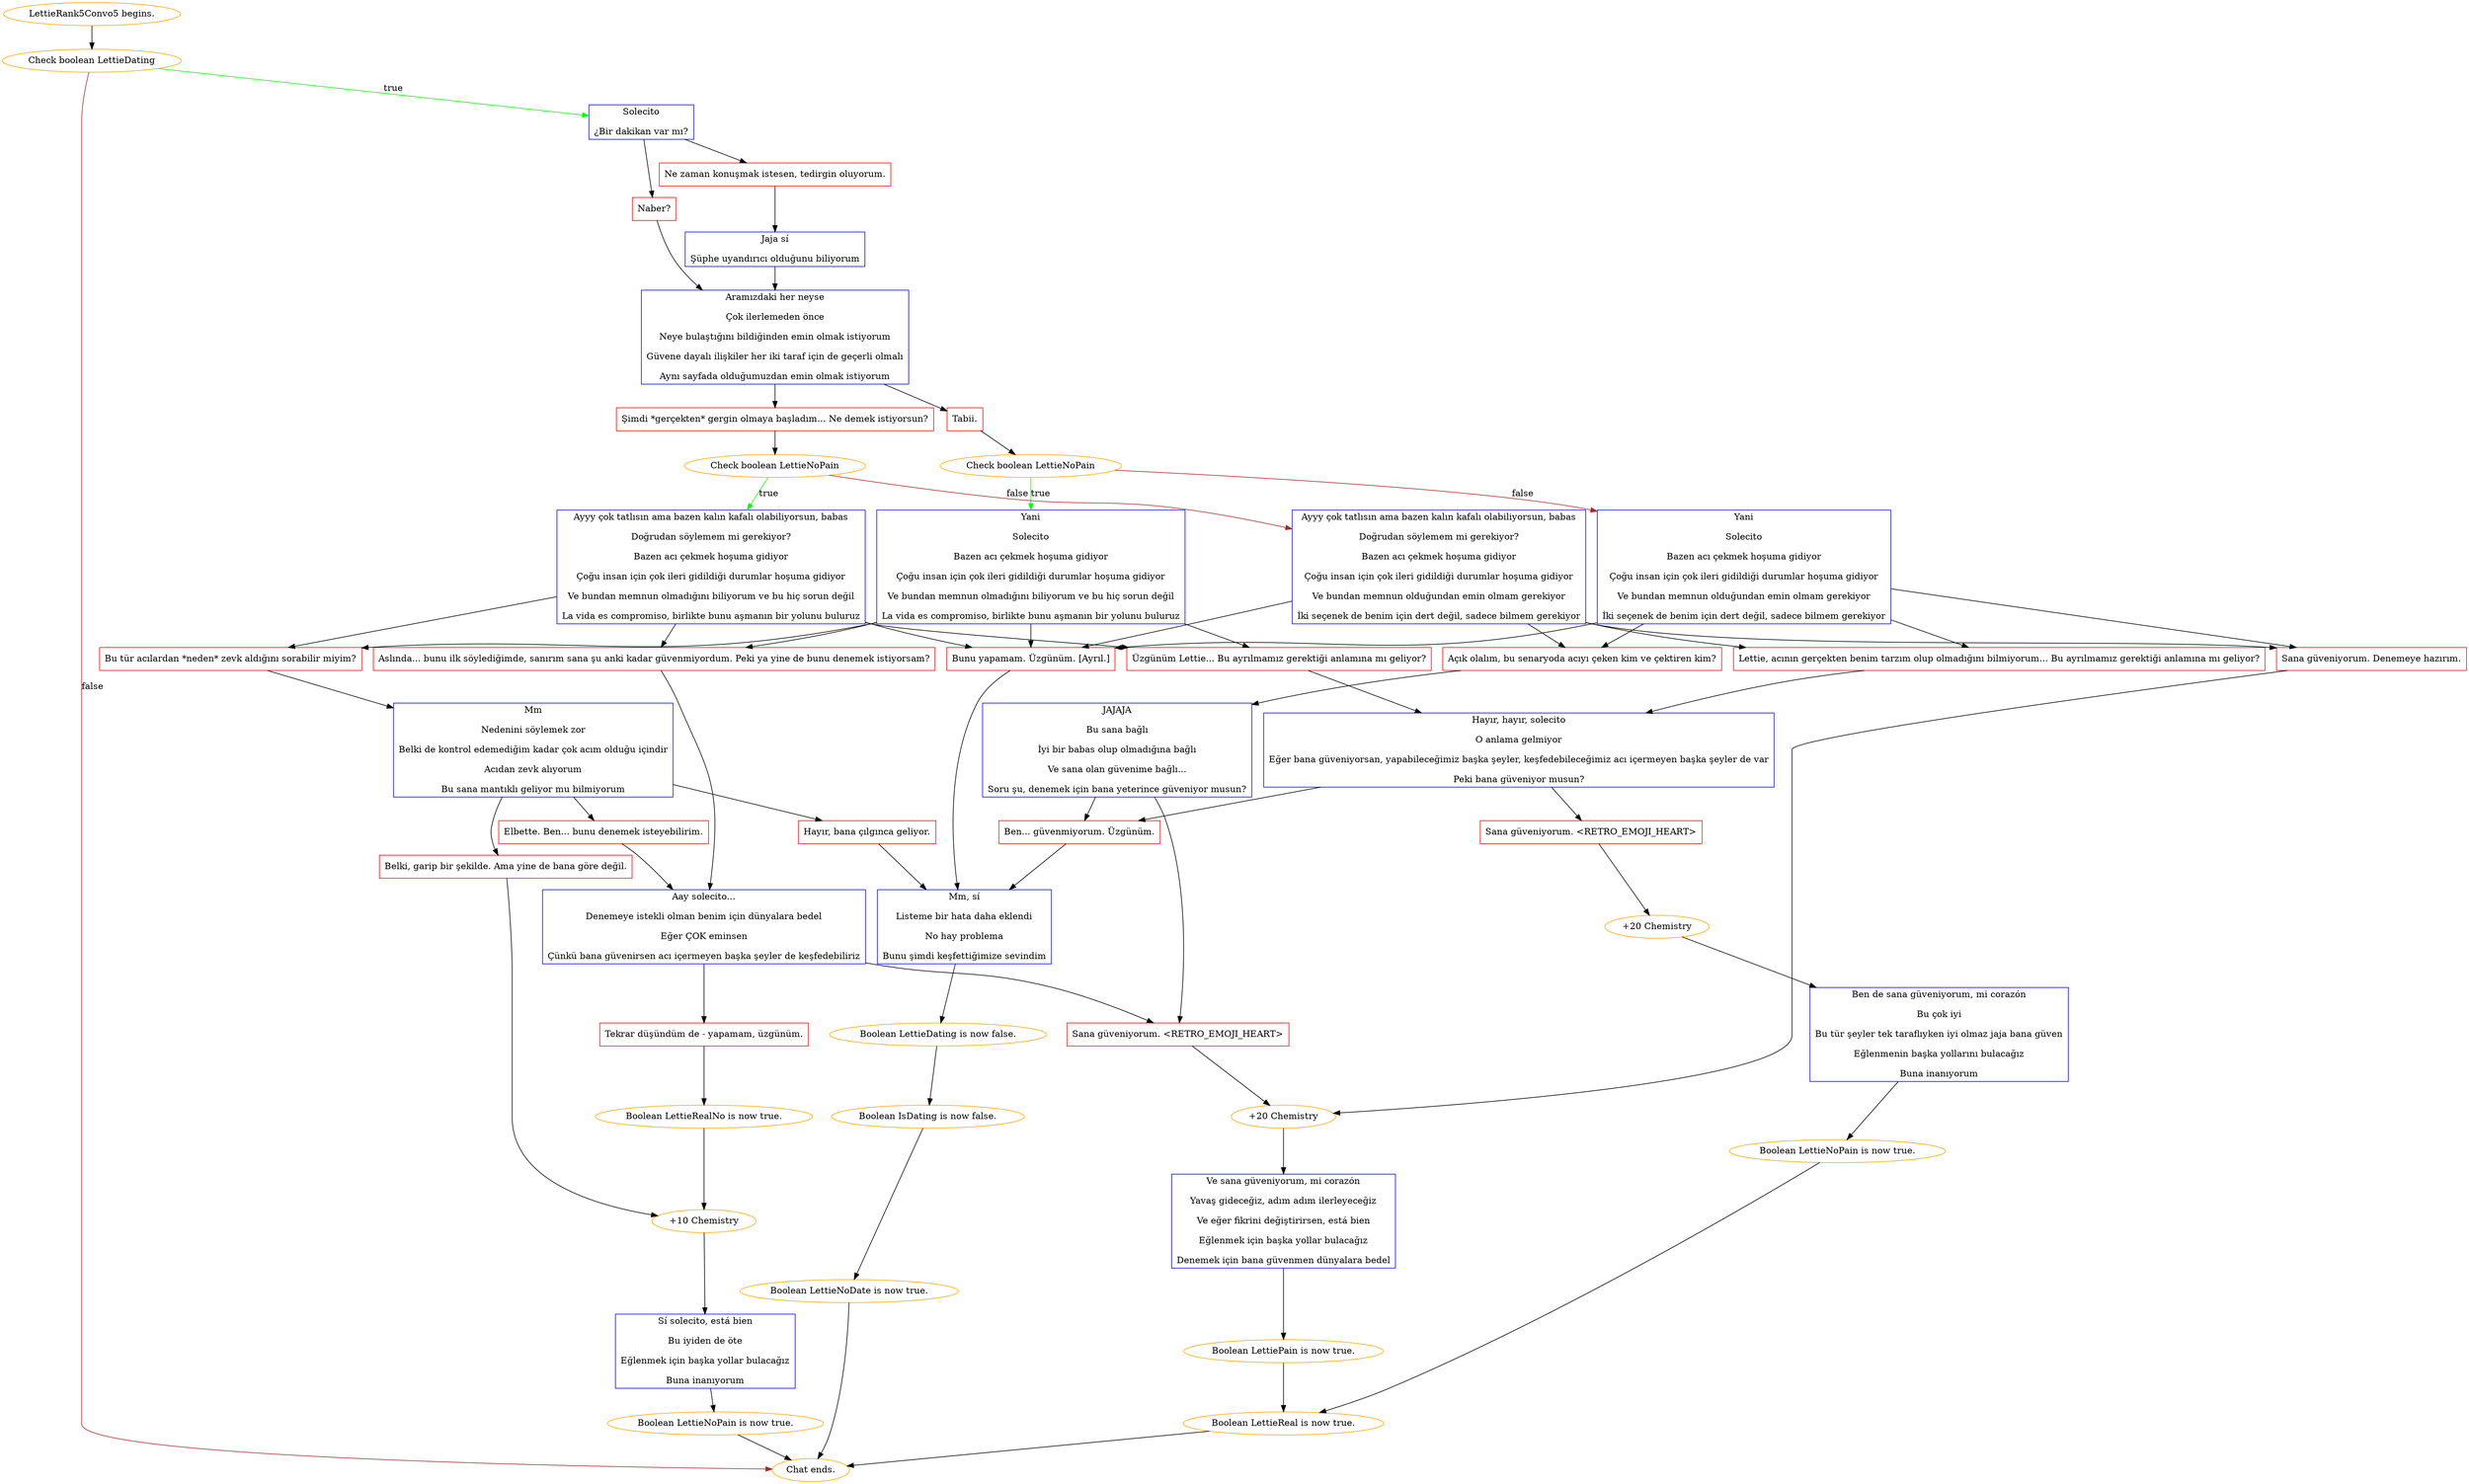 digraph {
	"LettieRank5Convo5 begins." [color=orange];
		"LettieRank5Convo5 begins." -> j246347737;
	j246347737 [label="Check boolean LettieDating",color=orange];
		j246347737 -> j1559958056 [label=true,color=green];
		j246347737 -> "Chat ends." [label=false,color=brown];
	j1559958056 [label="Solecito
¿Bir dakikan var mı?",shape=box,color=blue];
		j1559958056 -> j4000540293;
		j1559958056 -> j2689206475;
	"Chat ends." [color=orange];
	j4000540293 [label="Naber?",shape=box,color=red];
		j4000540293 -> j2678509858;
	j2689206475 [label="Ne zaman konuşmak istesen, tedirgin oluyorum.",shape=box,color=red];
		j2689206475 -> j2250215075;
	j2678509858 [label="Aramızdaki her neyse
Çok ilerlemeden önce
Neye bulaştığını bildiğinden emin olmak istiyorum
Güvene dayalı ilişkiler her iki taraf için de geçerli olmalı
Aynı sayfada olduğumuzdan emin olmak istiyorum",shape=box,color=blue];
		j2678509858 -> j3088918217;
		j2678509858 -> j1904513172;
	j2250215075 [label="Jaja sí
Şüphe uyandırıcı olduğunu biliyorum",shape=box,color=blue];
		j2250215075 -> j2678509858;
	j3088918217 [label="Tabii.",shape=box,color=red];
		j3088918217 -> j57334969;
	j1904513172 [label="Şimdi *gerçekten* gergin olmaya başladım... Ne demek istiyorsun?",shape=box,color=red];
		j1904513172 -> j4288625445;
	j57334969 [label="Check boolean LettieNoPain",color=orange];
		j57334969 -> j1660585963 [label=true,color=green];
		j57334969 -> j3297394646 [label=false,color=brown];
	j4288625445 [label="Check boolean LettieNoPain",color=orange];
		j4288625445 -> j3157157388 [label=true,color=green];
		j4288625445 -> j272351573 [label=false,color=brown];
	j1660585963 [label="Yani
Solecito
Bazen acı çekmek hoşuma gidiyor
Çoğu insan için çok ileri gidildiği durumlar hoşuma gidiyor
Ve bundan memnun olmadığını biliyorum ve bu hiç sorun değil
La vida es compromiso, birlikte bunu aşmanın bir yolunu buluruz",shape=box,color=blue];
		j1660585963 -> j3417242373;
		j1660585963 -> j2450591656;
		j1660585963 -> j484559073;
		j1660585963 -> j3673991125;
	j3297394646 [label="Yani
Solecito
Bazen acı çekmek hoşuma gidiyor
Çoğu insan için çok ileri gidildiği durumlar hoşuma gidiyor
Ve bundan memnun olduğundan emin olmam gerekiyor
İki seçenek de benim için dert değil, sadece bilmem gerekiyor",shape=box,color=blue];
		j3297394646 -> j3673991125;
		j3297394646 -> j4063775118;
		j3297394646 -> j3787169641;
		j3297394646 -> j3757065775;
	j3157157388 [label="Ayyy çok tatlısın ama bazen kalın kafalı olabiliyorsun, babas
Doğrudan söylemem mi gerekiyor?
Bazen acı çekmek hoşuma gidiyor
Çoğu insan için çok ileri gidildiği durumlar hoşuma gidiyor
Ve bundan memnun olmadığını biliyorum ve bu hiç sorun değil
La vida es compromiso, birlikte bunu aşmanın bir yolunu buluruz",shape=box,color=blue];
		j3157157388 -> j3417242373;
		j3157157388 -> j2450591656;
		j3157157388 -> j484559073;
		j3157157388 -> j3673991125;
	j272351573 [label="Ayyy çok tatlısın ama bazen kalın kafalı olabiliyorsun, babas
Doğrudan söylemem mi gerekiyor?
Bazen acı çekmek hoşuma gidiyor
Çoğu insan için çok ileri gidildiği durumlar hoşuma gidiyor
Ve bundan memnun olduğundan emin olmam gerekiyor
İki seçenek de benim için dert değil, sadece bilmem gerekiyor",shape=box,color=blue];
		j272351573 -> j3673991125;
		j272351573 -> j4063775118;
		j272351573 -> j3787169641;
		j272351573 -> j3757065775;
	j3417242373 [label="Üzgünüm Lettie... Bu ayrılmamız gerektiği anlamına mı geliyor?",shape=box,color=red];
		j3417242373 -> j1991046237;
	j2450591656 [label="Aslında... bunu ilk söylediğimde, sanırım sana şu anki kadar güvenmiyordum. Peki ya yine de bunu denemek istiyorsam?",shape=box,color=red];
		j2450591656 -> j1968188770;
	j484559073 [label="Bu tür acılardan *neden* zevk aldığını sorabilir miyim?",shape=box,color=red];
		j484559073 -> j1062291185;
	j3673991125 [label="Bunu yapamam. Üzgünüm. [Ayrıl.]",shape=box,color=red];
		j3673991125 -> j2715864179;
	j4063775118 [label="Açık olalım, bu senaryoda acıyı çeken kim ve çektiren kim?",shape=box,color=red];
		j4063775118 -> j1988545300;
	j3787169641 [label="Sana güveniyorum. Denemeye hazırım.",shape=box,color=red];
		j3787169641 -> j321694310;
	j3757065775 [label="Lettie, acının gerçekten benim tarzım olup olmadığını bilmiyorum... Bu ayrılmamız gerektiği anlamına mı geliyor?",shape=box,color=red];
		j3757065775 -> j1991046237;
	j1991046237 [label="Hayır, hayır, solecito
O anlama gelmiyor
Eğer bana güveniyorsan, yapabileceğimiz başka şeyler, keşfedebileceğimiz acı içermeyen başka şeyler de var
Peki bana güveniyor musun?",shape=box,color=blue];
		j1991046237 -> j3145260277;
		j1991046237 -> j253806666;
	j1968188770 [label="Aay solecito...
Denemeye istekli olman benim için dünyalara bedel
Eğer ÇOK eminsen
Çünkü bana güvenirsen acı içermeyen başka şeyler de keşfedebiliriz",shape=box,color=blue];
		j1968188770 -> j680297398;
		j1968188770 -> j148937319;
	j1062291185 [label="Mm
Nedenini söylemek zor
Belki de kontrol edemediğim kadar çok acım olduğu içindir
Acıdan zevk alıyorum
Bu sana mantıklı geliyor mu bilmiyorum",shape=box,color=blue];
		j1062291185 -> j2865412595;
		j1062291185 -> j741452430;
		j1062291185 -> j702759560;
	j2715864179 [label="Mm, sí
Listeme bir hata daha eklendi
No hay problema
Bunu şimdi keşfettiğimize sevindim",shape=box,color=blue];
		j2715864179 -> j30836566;
	j1988545300 [label="JAJAJA
Bu sana bağlı
İyi bir babas olup olmadığına bağlı
Ve sana olan güvenime bağlı...
Soru şu, denemek için bana yeterince güveniyor musun?",shape=box,color=blue];
		j1988545300 -> j680297398;
		j1988545300 -> j253806666;
	j321694310 [label="+20 Chemistry",color=orange];
		j321694310 -> j2370254759;
	j3145260277 [label="Sana güveniyorum. <RETRO_EMOJI_HEART>",shape=box,color=red];
		j3145260277 -> j3248393399;
	j253806666 [label="Ben... güvenmiyorum. Üzgünüm.",shape=box,color=red];
		j253806666 -> j2715864179;
	j680297398 [label="Sana güveniyorum. <RETRO_EMOJI_HEART>",shape=box,color=red];
		j680297398 -> j321694310;
	j148937319 [label="Tekrar düşündüm de - yapamam, üzgünüm.",shape=box,color=red];
		j148937319 -> j2505692104;
	j2865412595 [label="Elbette. Ben... bunu denemek isteyebilirim.",shape=box,color=red];
		j2865412595 -> j1968188770;
	j741452430 [label="Belki, garip bir şekilde. Ama yine de bana göre değil.",shape=box,color=red];
		j741452430 -> j2110922251;
	j702759560 [label="Hayır, bana çılgınca geliyor.",shape=box,color=red];
		j702759560 -> j2715864179;
	j30836566 [label="Boolean LettieDating is now false.",color=orange];
		j30836566 -> j4031970331;
	j2370254759 [label="Ve sana güveniyorum, mi corazón
Yavaş gideceğiz, adım adım ilerleyeceğiz
Ve eğer fikrini değiştirirsen, está bien
Eğlenmek için başka yollar bulacağız
Denemek için bana güvenmen dünyalara bedel",shape=box,color=blue];
		j2370254759 -> j3591311196;
	j3248393399 [label="+20 Chemistry",color=orange];
		j3248393399 -> j3235652858;
	j2505692104 [label="Boolean LettieRealNo is now true.",color=orange];
		j2505692104 -> j2110922251;
	j2110922251 [label="+10 Chemistry",color=orange];
		j2110922251 -> j1779414128;
	j4031970331 [label="Boolean IsDating is now false.",color=orange];
		j4031970331 -> j3065772033;
	j3591311196 [label="Boolean LettiePain is now true.",color=orange];
		j3591311196 -> j124228052;
	j3235652858 [label="Ben de sana güveniyorum, mi corazón
Bu çok iyi
Bu tür şeyler tek taraflıyken iyi olmaz jaja bana güven
Eğlenmenin başka yollarını bulacağız
Buna inanıyorum",shape=box,color=blue];
		j3235652858 -> j1129507415;
	j1779414128 [label="Sí solecito, está bien
Bu iyiden de öte
Eğlenmek için başka yollar bulacağız
Buna inanıyorum",shape=box,color=blue];
		j1779414128 -> j302908037;
	j3065772033 [label="Boolean LettieNoDate is now true.",color=orange];
		j3065772033 -> "Chat ends.";
	j124228052 [label="Boolean LettieReal is now true.",color=orange];
		j124228052 -> "Chat ends.";
	j1129507415 [label="Boolean LettieNoPain is now true.",color=orange];
		j1129507415 -> j124228052;
	j302908037 [label="Boolean LettieNoPain is now true.",color=orange];
		j302908037 -> "Chat ends.";
}